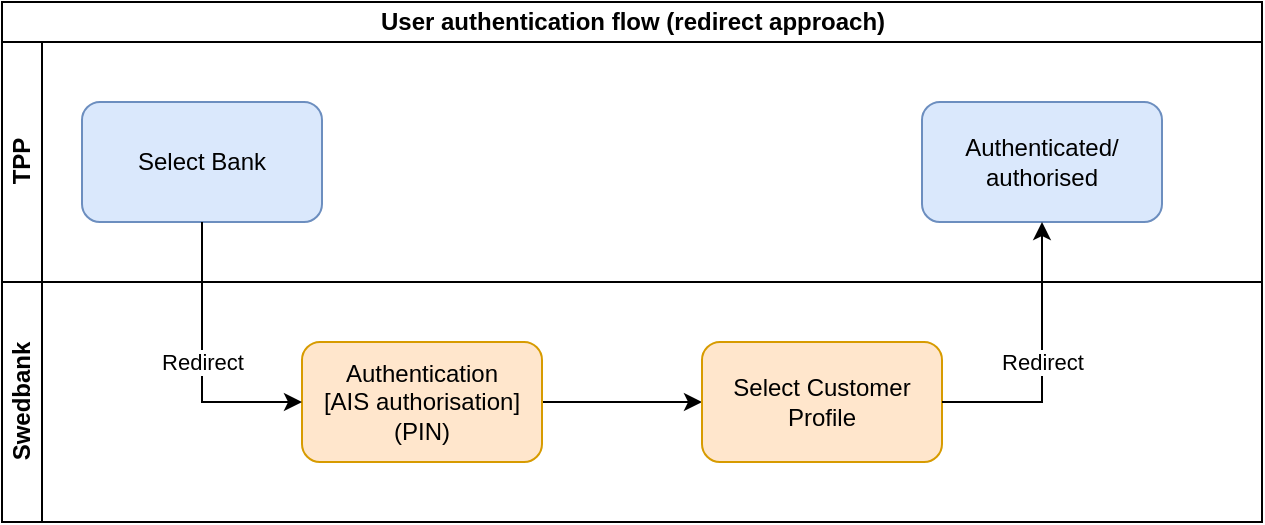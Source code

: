 <mxfile version="13.3.0" type="device"><diagram id="F-Dwv50UfylntBahAJkF" name="Page-1"><mxGraphModel dx="2000" dy="1191" grid="1" gridSize="10" guides="1" tooltips="1" connect="1" arrows="1" fold="1" page="1" pageScale="1" pageWidth="850" pageHeight="1100" math="0" shadow="0"><root><mxCell id="0"/><mxCell id="1" parent="0"/><mxCell id="JusBqPVcjJY2BgZnhxhV-1" value="User authentication flow (redirect approach)" style="swimlane;html=1;childLayout=stackLayout;resizeParent=1;resizeParentMax=0;horizontal=1;startSize=20;horizontalStack=0;" parent="1" vertex="1"><mxGeometry x="110" y="120" width="630" height="260" as="geometry"/></mxCell><mxCell id="JusBqPVcjJY2BgZnhxhV-2" value="TPP" style="swimlane;html=1;startSize=20;horizontal=0;" parent="JusBqPVcjJY2BgZnhxhV-1" vertex="1"><mxGeometry y="20" width="630" height="120" as="geometry"/></mxCell><mxCell id="JusBqPVcjJY2BgZnhxhV-3" value="Select Bank" style="rounded=1;whiteSpace=wrap;html=1;fillColor=#dae8fc;strokeColor=#6c8ebf;" parent="JusBqPVcjJY2BgZnhxhV-2" vertex="1"><mxGeometry x="40" y="30" width="120" height="60" as="geometry"/></mxCell><mxCell id="JusBqPVcjJY2BgZnhxhV-4" value="Authenticated/ authorised" style="rounded=1;whiteSpace=wrap;html=1;fillColor=#dae8fc;strokeColor=#6c8ebf;" parent="JusBqPVcjJY2BgZnhxhV-2" vertex="1"><mxGeometry x="460" y="30" width="120" height="60" as="geometry"/></mxCell><mxCell id="JusBqPVcjJY2BgZnhxhV-5" value="Swedbank" style="swimlane;html=1;startSize=20;horizontal=0;" parent="JusBqPVcjJY2BgZnhxhV-1" vertex="1"><mxGeometry y="140" width="630" height="120" as="geometry"/></mxCell><mxCell id="JusBqPVcjJY2BgZnhxhV-6" style="edgeStyle=orthogonalEdgeStyle;rounded=0;orthogonalLoop=1;jettySize=auto;html=1;exitX=1;exitY=0.5;exitDx=0;exitDy=0;entryX=0;entryY=0.5;entryDx=0;entryDy=0;" parent="JusBqPVcjJY2BgZnhxhV-5" source="JusBqPVcjJY2BgZnhxhV-7" target="JusBqPVcjJY2BgZnhxhV-8" edge="1"><mxGeometry relative="1" as="geometry"><mxPoint x="290" y="60" as="targetPoint"/></mxGeometry></mxCell><mxCell id="JusBqPVcjJY2BgZnhxhV-7" value="Authentication&lt;br&gt;&lt;div&gt;[AIS authorisation]&lt;/div&gt;&lt;div&gt;(PIN)&lt;/div&gt;" style="rounded=1;whiteSpace=wrap;html=1;fillColor=#ffe6cc;strokeColor=#d79b00;" parent="JusBqPVcjJY2BgZnhxhV-5" vertex="1"><mxGeometry x="150" y="30" width="120" height="60" as="geometry"/></mxCell><mxCell id="JusBqPVcjJY2BgZnhxhV-8" value="Select Customer Profile" style="rounded=1;whiteSpace=wrap;html=1;fillColor=#ffe6cc;strokeColor=#d79b00;" parent="JusBqPVcjJY2BgZnhxhV-5" vertex="1"><mxGeometry x="350" y="30" width="120" height="60" as="geometry"/></mxCell><mxCell id="JusBqPVcjJY2BgZnhxhV-9" value="Redirect" style="edgeStyle=orthogonalEdgeStyle;rounded=0;orthogonalLoop=1;jettySize=auto;html=1;exitX=1;exitY=0.5;exitDx=0;exitDy=0;entryX=0.5;entryY=1;entryDx=0;entryDy=0;" parent="JusBqPVcjJY2BgZnhxhV-1" source="JusBqPVcjJY2BgZnhxhV-8" target="JusBqPVcjJY2BgZnhxhV-4" edge="1"><mxGeometry relative="1" as="geometry"/></mxCell><mxCell id="JusBqPVcjJY2BgZnhxhV-10" value="Redirect" style="edgeStyle=orthogonalEdgeStyle;rounded=0;orthogonalLoop=1;jettySize=auto;html=1;entryX=0;entryY=0.5;entryDx=0;entryDy=0;" parent="JusBqPVcjJY2BgZnhxhV-1" source="JusBqPVcjJY2BgZnhxhV-3" target="JusBqPVcjJY2BgZnhxhV-7" edge="1"><mxGeometry relative="1" as="geometry"/></mxCell></root></mxGraphModel></diagram></mxfile>